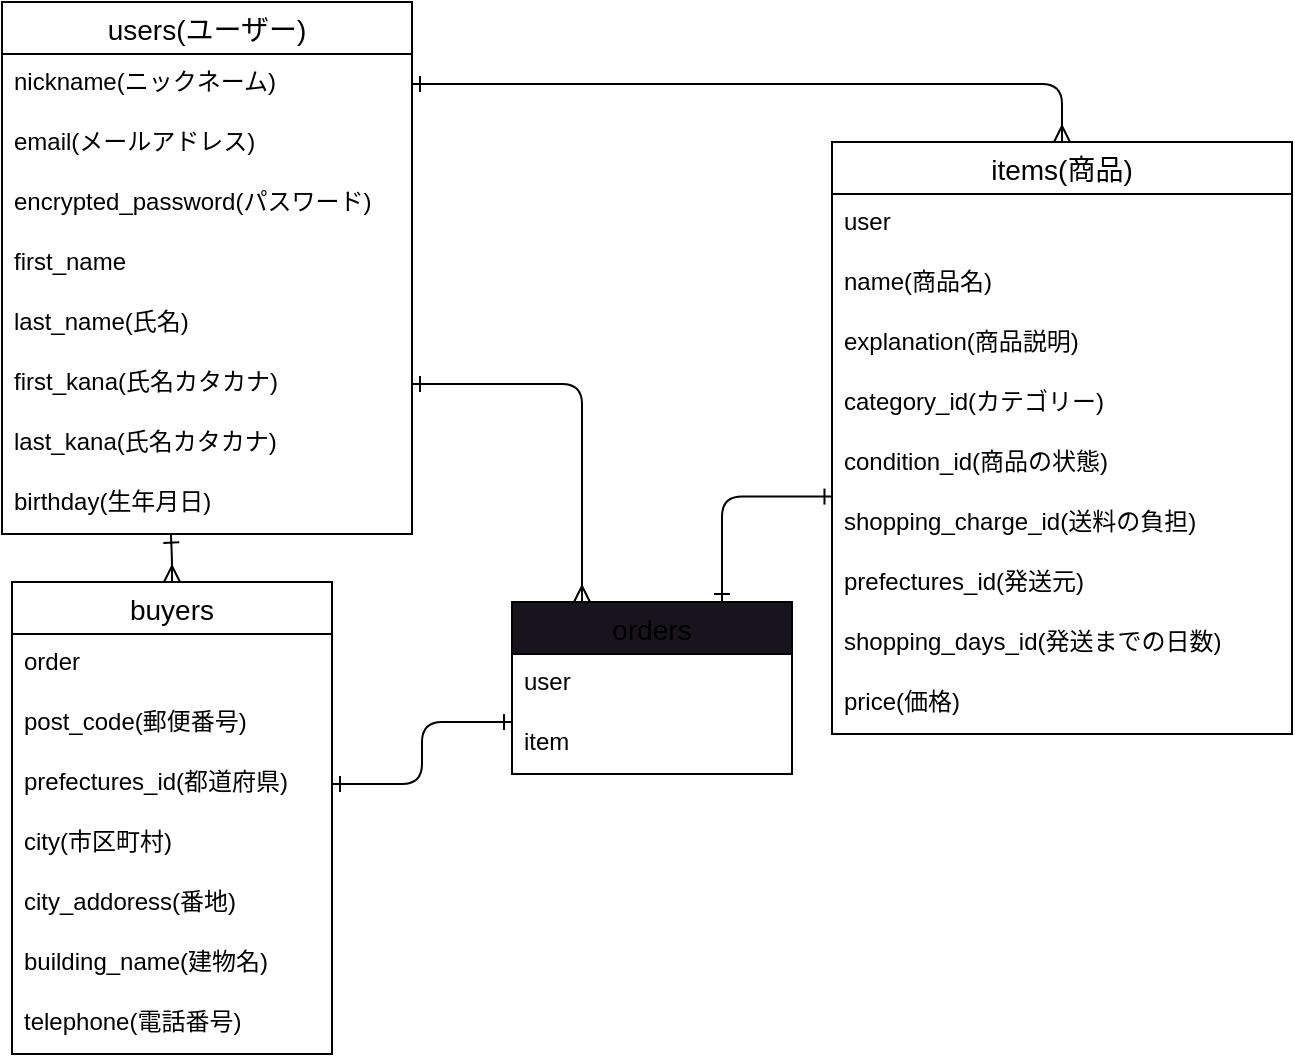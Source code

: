 <mxfile>
    <diagram id="hBhVUn458CZT0cItxljj" name="ページ3">
        <mxGraphModel dx="837" dy="552" grid="1" gridSize="10" guides="1" tooltips="1" connect="1" arrows="1" fold="1" page="1" pageScale="1" pageWidth="827" pageHeight="1169" math="0" shadow="0">
            <root>
                <mxCell id="0"/>
                <mxCell id="1" parent="0"/>
                <mxCell id="Ea6Bec1mbJExKDXvfB3p-1" value="users(ユーザー)" style="swimlane;fontStyle=0;childLayout=stackLayout;horizontal=1;startSize=26;horizontalStack=0;resizeParent=1;resizeParentMax=0;resizeLast=0;collapsible=1;marginBottom=0;align=center;fontSize=14;strokeWidth=1;fillColor=none;" vertex="1" parent="1">
                    <mxGeometry x="15" y="10" width="205" height="266" as="geometry"/>
                </mxCell>
                <mxCell id="Ea6Bec1mbJExKDXvfB3p-2" value="nickname(ニックネーム)   " style="text;strokeColor=none;fillColor=none;spacingLeft=4;spacingRight=4;overflow=hidden;rotatable=0;points=[[0,0.5],[1,0.5]];portConstraint=eastwest;fontSize=12;strokeWidth=1;" vertex="1" parent="Ea6Bec1mbJExKDXvfB3p-1">
                    <mxGeometry y="26" width="205" height="30" as="geometry"/>
                </mxCell>
                <mxCell id="Ea6Bec1mbJExKDXvfB3p-3" value="email(メールアドレス)" style="text;strokeColor=none;fillColor=none;spacingLeft=4;spacingRight=4;overflow=hidden;rotatable=0;points=[[0,0.5],[1,0.5]];portConstraint=eastwest;fontSize=12;strokeWidth=1;" vertex="1" parent="Ea6Bec1mbJExKDXvfB3p-1">
                    <mxGeometry y="56" width="205" height="30" as="geometry"/>
                </mxCell>
                <mxCell id="Ea6Bec1mbJExKDXvfB3p-4" value="encrypted_password(パスワード)" style="text;strokeColor=none;fillColor=none;spacingLeft=4;spacingRight=4;overflow=hidden;rotatable=0;points=[[0,0.5],[1,0.5]];portConstraint=eastwest;fontSize=12;strokeWidth=1;" vertex="1" parent="Ea6Bec1mbJExKDXvfB3p-1">
                    <mxGeometry y="86" width="205" height="30" as="geometry"/>
                </mxCell>
                <mxCell id="Ea6Bec1mbJExKDXvfB3p-5" value="first_name" style="text;strokeColor=none;fillColor=none;spacingLeft=4;spacingRight=4;overflow=hidden;rotatable=0;points=[[0,0.5],[1,0.5]];portConstraint=eastwest;fontSize=12;strokeWidth=1;" vertex="1" parent="Ea6Bec1mbJExKDXvfB3p-1">
                    <mxGeometry y="116" width="205" height="30" as="geometry"/>
                </mxCell>
                <mxCell id="Ea6Bec1mbJExKDXvfB3p-6" value="last_name(氏名)" style="text;strokeColor=none;fillColor=none;spacingLeft=4;spacingRight=4;overflow=hidden;rotatable=0;points=[[0,0.5],[1,0.5]];portConstraint=eastwest;fontSize=12;strokeWidth=1;" vertex="1" parent="Ea6Bec1mbJExKDXvfB3p-1">
                    <mxGeometry y="146" width="205" height="30" as="geometry"/>
                </mxCell>
                <mxCell id="Ea6Bec1mbJExKDXvfB3p-7" value="first_kana(氏名カタカナ)" style="text;strokeColor=none;fillColor=none;spacingLeft=4;spacingRight=4;overflow=hidden;rotatable=0;points=[[0,0.5],[1,0.5]];portConstraint=eastwest;fontSize=12;strokeWidth=1;" vertex="1" parent="Ea6Bec1mbJExKDXvfB3p-1">
                    <mxGeometry y="176" width="205" height="30" as="geometry"/>
                </mxCell>
                <mxCell id="Ea6Bec1mbJExKDXvfB3p-8" value="last_kana(氏名カタカナ)" style="text;strokeColor=none;fillColor=none;spacingLeft=4;spacingRight=4;overflow=hidden;rotatable=0;points=[[0,0.5],[1,0.5]];portConstraint=eastwest;fontSize=12;strokeWidth=1;" vertex="1" parent="Ea6Bec1mbJExKDXvfB3p-1">
                    <mxGeometry y="206" width="205" height="30" as="geometry"/>
                </mxCell>
                <mxCell id="Ea6Bec1mbJExKDXvfB3p-9" value="birthday(生年月日)" style="text;strokeColor=none;fillColor=none;spacingLeft=4;spacingRight=4;overflow=hidden;rotatable=0;points=[[0,0.5],[1,0.5]];portConstraint=eastwest;fontSize=12;strokeWidth=1;" vertex="1" parent="Ea6Bec1mbJExKDXvfB3p-1">
                    <mxGeometry y="236" width="205" height="30" as="geometry"/>
                </mxCell>
                <mxCell id="Ea6Bec1mbJExKDXvfB3p-10" value="items(商品)" style="swimlane;fontStyle=0;childLayout=stackLayout;horizontal=1;startSize=26;horizontalStack=0;resizeParent=1;resizeParentMax=0;resizeLast=0;collapsible=1;marginBottom=0;align=center;fontSize=14;strokeWidth=1;fillColor=none;" vertex="1" parent="1">
                    <mxGeometry x="430" y="80" width="230" height="296" as="geometry"/>
                </mxCell>
                <mxCell id="Ea6Bec1mbJExKDXvfB3p-11" value="user" style="text;strokeColor=none;fillColor=none;spacingLeft=4;spacingRight=4;overflow=hidden;rotatable=0;points=[[0,0.5],[1,0.5]];portConstraint=eastwest;fontSize=12;strokeWidth=1;" vertex="1" parent="Ea6Bec1mbJExKDXvfB3p-10">
                    <mxGeometry y="26" width="230" height="30" as="geometry"/>
                </mxCell>
                <mxCell id="Ea6Bec1mbJExKDXvfB3p-12" value="name(商品名)" style="text;strokeColor=none;fillColor=none;spacingLeft=4;spacingRight=4;overflow=hidden;rotatable=0;points=[[0,0.5],[1,0.5]];portConstraint=eastwest;fontSize=12;strokeWidth=1;" vertex="1" parent="Ea6Bec1mbJExKDXvfB3p-10">
                    <mxGeometry y="56" width="230" height="30" as="geometry"/>
                </mxCell>
                <mxCell id="Ea6Bec1mbJExKDXvfB3p-13" value="explanation(商品説明)" style="text;strokeColor=none;fillColor=none;spacingLeft=4;spacingRight=4;overflow=hidden;rotatable=0;points=[[0,0.5],[1,0.5]];portConstraint=eastwest;fontSize=12;strokeWidth=1;" vertex="1" parent="Ea6Bec1mbJExKDXvfB3p-10">
                    <mxGeometry y="86" width="230" height="30" as="geometry"/>
                </mxCell>
                <mxCell id="Ea6Bec1mbJExKDXvfB3p-14" value="category_id(カテゴリー)" style="text;strokeColor=none;fillColor=none;spacingLeft=4;spacingRight=4;overflow=hidden;rotatable=0;points=[[0,0.5],[1,0.5]];portConstraint=eastwest;fontSize=12;strokeWidth=1;" vertex="1" parent="Ea6Bec1mbJExKDXvfB3p-10">
                    <mxGeometry y="116" width="230" height="30" as="geometry"/>
                </mxCell>
                <mxCell id="Ea6Bec1mbJExKDXvfB3p-15" value="condition_id(商品の状態)" style="text;strokeColor=none;fillColor=none;spacingLeft=4;spacingRight=4;overflow=hidden;rotatable=0;points=[[0,0.5],[1,0.5]];portConstraint=eastwest;fontSize=12;strokeWidth=1;" vertex="1" parent="Ea6Bec1mbJExKDXvfB3p-10">
                    <mxGeometry y="146" width="230" height="30" as="geometry"/>
                </mxCell>
                <mxCell id="Ea6Bec1mbJExKDXvfB3p-16" value="shopping_charge_id(送料の負担)" style="text;strokeColor=none;fillColor=none;spacingLeft=4;spacingRight=4;overflow=hidden;rotatable=0;points=[[0,0.5],[1,0.5]];portConstraint=eastwest;fontSize=12;strokeWidth=1;" vertex="1" parent="Ea6Bec1mbJExKDXvfB3p-10">
                    <mxGeometry y="176" width="230" height="30" as="geometry"/>
                </mxCell>
                <mxCell id="Ea6Bec1mbJExKDXvfB3p-17" value="prefectures_id(発送元)" style="text;strokeColor=none;fillColor=none;spacingLeft=4;spacingRight=4;overflow=hidden;rotatable=0;points=[[0,0.5],[1,0.5]];portConstraint=eastwest;fontSize=12;strokeWidth=1;" vertex="1" parent="Ea6Bec1mbJExKDXvfB3p-10">
                    <mxGeometry y="206" width="230" height="30" as="geometry"/>
                </mxCell>
                <mxCell id="Ea6Bec1mbJExKDXvfB3p-18" value="shopping_days_id(発送までの日数)" style="text;strokeColor=none;fillColor=none;spacingLeft=4;spacingRight=4;overflow=hidden;rotatable=0;points=[[0,0.5],[1,0.5]];portConstraint=eastwest;fontSize=12;strokeWidth=1;" vertex="1" parent="Ea6Bec1mbJExKDXvfB3p-10">
                    <mxGeometry y="236" width="230" height="30" as="geometry"/>
                </mxCell>
                <mxCell id="Ea6Bec1mbJExKDXvfB3p-19" value="price(価格)" style="text;strokeColor=none;fillColor=none;spacingLeft=4;spacingRight=4;overflow=hidden;rotatable=0;points=[[0,0.5],[1,0.5]];portConstraint=eastwest;fontSize=12;strokeWidth=1;" vertex="1" parent="Ea6Bec1mbJExKDXvfB3p-10">
                    <mxGeometry y="266" width="230" height="30" as="geometry"/>
                </mxCell>
                <mxCell id="Ea6Bec1mbJExKDXvfB3p-20" style="edgeStyle=orthogonalEdgeStyle;html=1;exitX=0.5;exitY=0;exitDx=0;exitDy=0;startArrow=ERmany;startFill=0;endArrow=ERone;endFill=0;entryX=0.412;entryY=1.01;entryDx=0;entryDy=0;entryPerimeter=0;" edge="1" parent="1" source="Ea6Bec1mbJExKDXvfB3p-21" target="Ea6Bec1mbJExKDXvfB3p-9">
                    <mxGeometry relative="1" as="geometry">
                        <mxPoint x="100" y="220" as="targetPoint"/>
                    </mxGeometry>
                </mxCell>
                <mxCell id="Ea6Bec1mbJExKDXvfB3p-21" value=" buyers" style="swimlane;fontStyle=0;childLayout=stackLayout;horizontal=1;startSize=26;horizontalStack=0;resizeParent=1;resizeParentMax=0;resizeLast=0;collapsible=1;marginBottom=0;align=center;fontSize=14;strokeWidth=1;fillColor=none;" vertex="1" parent="1">
                    <mxGeometry x="20" y="300" width="160" height="236" as="geometry"/>
                </mxCell>
                <mxCell id="Ea6Bec1mbJExKDXvfB3p-22" value="order" style="text;strokeColor=none;fillColor=none;spacingLeft=4;spacingRight=4;overflow=hidden;rotatable=0;points=[[0,0.5],[1,0.5]];portConstraint=eastwest;fontSize=12;strokeWidth=1;" vertex="1" parent="Ea6Bec1mbJExKDXvfB3p-21">
                    <mxGeometry y="26" width="160" height="30" as="geometry"/>
                </mxCell>
                <mxCell id="Ea6Bec1mbJExKDXvfB3p-23" value="post_code(郵便番号)" style="text;strokeColor=none;fillColor=none;spacingLeft=4;spacingRight=4;overflow=hidden;rotatable=0;points=[[0,0.5],[1,0.5]];portConstraint=eastwest;fontSize=12;strokeWidth=1;" vertex="1" parent="Ea6Bec1mbJExKDXvfB3p-21">
                    <mxGeometry y="56" width="160" height="30" as="geometry"/>
                </mxCell>
                <mxCell id="Ea6Bec1mbJExKDXvfB3p-24" value="prefectures_id(都道府県)" style="text;strokeColor=none;fillColor=none;spacingLeft=4;spacingRight=4;overflow=hidden;rotatable=0;points=[[0,0.5],[1,0.5]];portConstraint=eastwest;fontSize=12;strokeWidth=1;" vertex="1" parent="Ea6Bec1mbJExKDXvfB3p-21">
                    <mxGeometry y="86" width="160" height="30" as="geometry"/>
                </mxCell>
                <mxCell id="Ea6Bec1mbJExKDXvfB3p-25" value="city(市区町村)" style="text;strokeColor=none;fillColor=none;spacingLeft=4;spacingRight=4;overflow=hidden;rotatable=0;points=[[0,0.5],[1,0.5]];portConstraint=eastwest;fontSize=12;strokeWidth=1;" vertex="1" parent="Ea6Bec1mbJExKDXvfB3p-21">
                    <mxGeometry y="116" width="160" height="30" as="geometry"/>
                </mxCell>
                <mxCell id="Ea6Bec1mbJExKDXvfB3p-26" value="city_addoress(番地)" style="text;strokeColor=none;fillColor=none;spacingLeft=4;spacingRight=4;overflow=hidden;rotatable=0;points=[[0,0.5],[1,0.5]];portConstraint=eastwest;fontSize=12;strokeWidth=1;" vertex="1" parent="Ea6Bec1mbJExKDXvfB3p-21">
                    <mxGeometry y="146" width="160" height="30" as="geometry"/>
                </mxCell>
                <mxCell id="Ea6Bec1mbJExKDXvfB3p-27" value="building_name(建物名)" style="text;strokeColor=none;fillColor=none;spacingLeft=4;spacingRight=4;overflow=hidden;rotatable=0;points=[[0,0.5],[1,0.5]];portConstraint=eastwest;fontSize=12;strokeWidth=1;" vertex="1" parent="Ea6Bec1mbJExKDXvfB3p-21">
                    <mxGeometry y="176" width="160" height="30" as="geometry"/>
                </mxCell>
                <mxCell id="Ea6Bec1mbJExKDXvfB3p-28" value="telephone(電話番号)" style="text;strokeColor=none;fillColor=none;spacingLeft=4;spacingRight=4;overflow=hidden;rotatable=0;points=[[0,0.5],[1,0.5]];portConstraint=eastwest;fontSize=12;strokeWidth=1;" vertex="1" parent="Ea6Bec1mbJExKDXvfB3p-21">
                    <mxGeometry y="206" width="160" height="30" as="geometry"/>
                </mxCell>
                <mxCell id="Ea6Bec1mbJExKDXvfB3p-29" style="edgeStyle=orthogonalEdgeStyle;html=1;exitX=1;exitY=0.5;exitDx=0;exitDy=0;entryX=0.5;entryY=0;entryDx=0;entryDy=0;endArrow=ERmany;endFill=0;startArrow=ERone;startFill=0;" edge="1" parent="1" source="Ea6Bec1mbJExKDXvfB3p-2" target="Ea6Bec1mbJExKDXvfB3p-10">
                    <mxGeometry relative="1" as="geometry"/>
                </mxCell>
                <mxCell id="Ea6Bec1mbJExKDXvfB3p-30" style="edgeStyle=orthogonalEdgeStyle;html=1;startArrow=ERone;startFill=0;endArrow=ERone;endFill=0;exitX=1;exitY=0.5;exitDx=0;exitDy=0;entryX=0;entryY=0.133;entryDx=0;entryDy=0;entryPerimeter=0;" edge="1" parent="1" source="Ea6Bec1mbJExKDXvfB3p-24" target="Ea6Bec1mbJExKDXvfB3p-35">
                    <mxGeometry relative="1" as="geometry">
                        <mxPoint x="250" y="370" as="targetPoint"/>
                        <mxPoint x="190" y="380" as="sourcePoint"/>
                        <Array as="points"/>
                    </mxGeometry>
                </mxCell>
                <mxCell id="Ea6Bec1mbJExKDXvfB3p-31" style="edgeStyle=orthogonalEdgeStyle;html=1;exitX=0.25;exitY=0;exitDx=0;exitDy=0;entryX=1;entryY=0.5;entryDx=0;entryDy=0;startArrow=ERmany;startFill=0;endArrow=ERone;endFill=0;" edge="1" parent="1" source="Ea6Bec1mbJExKDXvfB3p-33" target="Ea6Bec1mbJExKDXvfB3p-7">
                    <mxGeometry relative="1" as="geometry"/>
                </mxCell>
                <mxCell id="Ea6Bec1mbJExKDXvfB3p-32" style="edgeStyle=orthogonalEdgeStyle;html=1;exitX=0.75;exitY=0;exitDx=0;exitDy=0;entryX=0.001;entryY=0.043;entryDx=0;entryDy=0;entryPerimeter=0;startArrow=ERone;startFill=0;endArrow=ERone;endFill=0;" edge="1" parent="1" source="Ea6Bec1mbJExKDXvfB3p-33" target="Ea6Bec1mbJExKDXvfB3p-16">
                    <mxGeometry relative="1" as="geometry"/>
                </mxCell>
                <mxCell id="Ea6Bec1mbJExKDXvfB3p-33" value="orders" style="swimlane;fontStyle=0;childLayout=stackLayout;horizontal=1;startSize=26;horizontalStack=0;resizeParent=1;resizeParentMax=0;resizeLast=0;collapsible=1;marginBottom=0;align=center;fontSize=14;strokeWidth=1;fillColor=#18141D;gradientColor=none;" vertex="1" parent="1">
                    <mxGeometry x="270" y="310" width="140" height="86" as="geometry"/>
                </mxCell>
                <mxCell id="Ea6Bec1mbJExKDXvfB3p-34" value="user" style="text;strokeColor=none;fillColor=none;spacingLeft=4;spacingRight=4;overflow=hidden;rotatable=0;points=[[0,0.5],[1,0.5]];portConstraint=eastwest;fontSize=12;strokeWidth=1;" vertex="1" parent="Ea6Bec1mbJExKDXvfB3p-33">
                    <mxGeometry y="26" width="140" height="30" as="geometry"/>
                </mxCell>
                <mxCell id="Ea6Bec1mbJExKDXvfB3p-35" value="item" style="text;strokeColor=none;fillColor=none;spacingLeft=4;spacingRight=4;overflow=hidden;rotatable=0;points=[[0,0.5],[1,0.5]];portConstraint=eastwest;fontSize=12;strokeWidth=1;" vertex="1" parent="Ea6Bec1mbJExKDXvfB3p-33">
                    <mxGeometry y="56" width="140" height="30" as="geometry"/>
                </mxCell>
            </root>
        </mxGraphModel>
    </diagram>
    <diagram id="EIldHDUh7eOKgzKDG3SQ" name="ページ2">
        <mxGraphModel dx="753" dy="497" grid="1" gridSize="10" guides="1" tooltips="1" connect="1" arrows="1" fold="1" page="1" pageScale="1" pageWidth="827" pageHeight="1169" math="0" shadow="0">
            <root>
                <mxCell id="0"/>
                <mxCell id="1" parent="0"/>
                <mxCell id="mTQw_-cZSrOH_HLuud9X-1" value="users(ユーザー)" style="swimlane;fontStyle=0;childLayout=stackLayout;horizontal=1;startSize=26;horizontalStack=0;resizeParent=1;resizeParentMax=0;resizeLast=0;collapsible=1;marginBottom=0;align=center;fontSize=14;strokeWidth=1;fillColor=none;" vertex="1" parent="1">
                    <mxGeometry x="15" y="10" width="205" height="266" as="geometry"/>
                </mxCell>
                <mxCell id="mTQw_-cZSrOH_HLuud9X-2" value="nickname(ニックネーム)   " style="text;strokeColor=none;fillColor=none;spacingLeft=4;spacingRight=4;overflow=hidden;rotatable=0;points=[[0,0.5],[1,0.5]];portConstraint=eastwest;fontSize=12;strokeWidth=1;" vertex="1" parent="mTQw_-cZSrOH_HLuud9X-1">
                    <mxGeometry y="26" width="205" height="30" as="geometry"/>
                </mxCell>
                <mxCell id="mTQw_-cZSrOH_HLuud9X-3" value="email(メールアドレス)" style="text;strokeColor=none;fillColor=none;spacingLeft=4;spacingRight=4;overflow=hidden;rotatable=0;points=[[0,0.5],[1,0.5]];portConstraint=eastwest;fontSize=12;strokeWidth=1;" vertex="1" parent="mTQw_-cZSrOH_HLuud9X-1">
                    <mxGeometry y="56" width="205" height="30" as="geometry"/>
                </mxCell>
                <mxCell id="mTQw_-cZSrOH_HLuud9X-4" value="encrypted_password(パスワード)" style="text;strokeColor=none;fillColor=none;spacingLeft=4;spacingRight=4;overflow=hidden;rotatable=0;points=[[0,0.5],[1,0.5]];portConstraint=eastwest;fontSize=12;strokeWidth=1;" vertex="1" parent="mTQw_-cZSrOH_HLuud9X-1">
                    <mxGeometry y="86" width="205" height="30" as="geometry"/>
                </mxCell>
                <mxCell id="mTQw_-cZSrOH_HLuud9X-5" value="first_name" style="text;strokeColor=none;fillColor=none;spacingLeft=4;spacingRight=4;overflow=hidden;rotatable=0;points=[[0,0.5],[1,0.5]];portConstraint=eastwest;fontSize=12;strokeWidth=1;" vertex="1" parent="mTQw_-cZSrOH_HLuud9X-1">
                    <mxGeometry y="116" width="205" height="30" as="geometry"/>
                </mxCell>
                <mxCell id="3-h1jB0axrMuEB56o5G_-6" value="last_name(氏名)" style="text;strokeColor=none;fillColor=none;spacingLeft=4;spacingRight=4;overflow=hidden;rotatable=0;points=[[0,0.5],[1,0.5]];portConstraint=eastwest;fontSize=12;strokeWidth=1;" vertex="1" parent="mTQw_-cZSrOH_HLuud9X-1">
                    <mxGeometry y="146" width="205" height="30" as="geometry"/>
                </mxCell>
                <mxCell id="mTQw_-cZSrOH_HLuud9X-6" value="first_kana(氏名カタカナ)" style="text;strokeColor=none;fillColor=none;spacingLeft=4;spacingRight=4;overflow=hidden;rotatable=0;points=[[0,0.5],[1,0.5]];portConstraint=eastwest;fontSize=12;strokeWidth=1;" vertex="1" parent="mTQw_-cZSrOH_HLuud9X-1">
                    <mxGeometry y="176" width="205" height="30" as="geometry"/>
                </mxCell>
                <mxCell id="3-h1jB0axrMuEB56o5G_-7" value="last_kana(氏名カタカナ)" style="text;strokeColor=none;fillColor=none;spacingLeft=4;spacingRight=4;overflow=hidden;rotatable=0;points=[[0,0.5],[1,0.5]];portConstraint=eastwest;fontSize=12;strokeWidth=1;" vertex="1" parent="mTQw_-cZSrOH_HLuud9X-1">
                    <mxGeometry y="206" width="205" height="30" as="geometry"/>
                </mxCell>
                <mxCell id="mTQw_-cZSrOH_HLuud9X-7" value="birthday(生年月日)" style="text;strokeColor=none;fillColor=none;spacingLeft=4;spacingRight=4;overflow=hidden;rotatable=0;points=[[0,0.5],[1,0.5]];portConstraint=eastwest;fontSize=12;strokeWidth=1;" vertex="1" parent="mTQw_-cZSrOH_HLuud9X-1">
                    <mxGeometry y="236" width="205" height="30" as="geometry"/>
                </mxCell>
                <mxCell id="mTQw_-cZSrOH_HLuud9X-8" value="items(商品)" style="swimlane;fontStyle=0;childLayout=stackLayout;horizontal=1;startSize=26;horizontalStack=0;resizeParent=1;resizeParentMax=0;resizeLast=0;collapsible=1;marginBottom=0;align=center;fontSize=14;strokeWidth=1;fillColor=none;" vertex="1" parent="1">
                    <mxGeometry x="430" y="80" width="230" height="296" as="geometry"/>
                </mxCell>
                <mxCell id="mTQw_-cZSrOH_HLuud9X-10" value="user" style="text;strokeColor=none;fillColor=none;spacingLeft=4;spacingRight=4;overflow=hidden;rotatable=0;points=[[0,0.5],[1,0.5]];portConstraint=eastwest;fontSize=12;strokeWidth=1;" vertex="1" parent="mTQw_-cZSrOH_HLuud9X-8">
                    <mxGeometry y="26" width="230" height="30" as="geometry"/>
                </mxCell>
                <mxCell id="3-h1jB0axrMuEB56o5G_-5" value="name(商品名)" style="text;strokeColor=none;fillColor=none;spacingLeft=4;spacingRight=4;overflow=hidden;rotatable=0;points=[[0,0.5],[1,0.5]];portConstraint=eastwest;fontSize=12;strokeWidth=1;" vertex="1" parent="mTQw_-cZSrOH_HLuud9X-8">
                    <mxGeometry y="56" width="230" height="30" as="geometry"/>
                </mxCell>
                <mxCell id="mTQw_-cZSrOH_HLuud9X-11" value="explanation(商品説明)" style="text;strokeColor=none;fillColor=none;spacingLeft=4;spacingRight=4;overflow=hidden;rotatable=0;points=[[0,0.5],[1,0.5]];portConstraint=eastwest;fontSize=12;strokeWidth=1;" vertex="1" parent="mTQw_-cZSrOH_HLuud9X-8">
                    <mxGeometry y="86" width="230" height="30" as="geometry"/>
                </mxCell>
                <mxCell id="mTQw_-cZSrOH_HLuud9X-12" value="category_id(カテゴリー)" style="text;strokeColor=none;fillColor=none;spacingLeft=4;spacingRight=4;overflow=hidden;rotatable=0;points=[[0,0.5],[1,0.5]];portConstraint=eastwest;fontSize=12;strokeWidth=1;" vertex="1" parent="mTQw_-cZSrOH_HLuud9X-8">
                    <mxGeometry y="116" width="230" height="30" as="geometry"/>
                </mxCell>
                <mxCell id="mTQw_-cZSrOH_HLuud9X-13" value="condition_id(商品の状態)" style="text;strokeColor=none;fillColor=none;spacingLeft=4;spacingRight=4;overflow=hidden;rotatable=0;points=[[0,0.5],[1,0.5]];portConstraint=eastwest;fontSize=12;strokeWidth=1;" vertex="1" parent="mTQw_-cZSrOH_HLuud9X-8">
                    <mxGeometry y="146" width="230" height="30" as="geometry"/>
                </mxCell>
                <mxCell id="mTQw_-cZSrOH_HLuud9X-14" value="shopping_charge_id(送料の負担)" style="text;strokeColor=none;fillColor=none;spacingLeft=4;spacingRight=4;overflow=hidden;rotatable=0;points=[[0,0.5],[1,0.5]];portConstraint=eastwest;fontSize=12;strokeWidth=1;" vertex="1" parent="mTQw_-cZSrOH_HLuud9X-8">
                    <mxGeometry y="176" width="230" height="30" as="geometry"/>
                </mxCell>
                <mxCell id="mTQw_-cZSrOH_HLuud9X-15" value="shopping_address_id(発送元)" style="text;strokeColor=none;fillColor=none;spacingLeft=4;spacingRight=4;overflow=hidden;rotatable=0;points=[[0,0.5],[1,0.5]];portConstraint=eastwest;fontSize=12;strokeWidth=1;" vertex="1" parent="mTQw_-cZSrOH_HLuud9X-8">
                    <mxGeometry y="206" width="230" height="30" as="geometry"/>
                </mxCell>
                <mxCell id="mTQw_-cZSrOH_HLuud9X-16" value="shopping_days_id(発送までの日数)" style="text;strokeColor=none;fillColor=none;spacingLeft=4;spacingRight=4;overflow=hidden;rotatable=0;points=[[0,0.5],[1,0.5]];portConstraint=eastwest;fontSize=12;strokeWidth=1;" vertex="1" parent="mTQw_-cZSrOH_HLuud9X-8">
                    <mxGeometry y="236" width="230" height="30" as="geometry"/>
                </mxCell>
                <mxCell id="mTQw_-cZSrOH_HLuud9X-17" value="price(価格)" style="text;strokeColor=none;fillColor=none;spacingLeft=4;spacingRight=4;overflow=hidden;rotatable=0;points=[[0,0.5],[1,0.5]];portConstraint=eastwest;fontSize=12;strokeWidth=1;" vertex="1" parent="mTQw_-cZSrOH_HLuud9X-8">
                    <mxGeometry y="266" width="230" height="30" as="geometry"/>
                </mxCell>
                <mxCell id="mTQw_-cZSrOH_HLuud9X-18" style="edgeStyle=orthogonalEdgeStyle;html=1;exitX=0.5;exitY=0;exitDx=0;exitDy=0;startArrow=ERmany;startFill=0;endArrow=ERone;endFill=0;entryX=0.412;entryY=1.01;entryDx=0;entryDy=0;entryPerimeter=0;" edge="1" parent="1" source="mTQw_-cZSrOH_HLuud9X-19" target="mTQw_-cZSrOH_HLuud9X-7">
                    <mxGeometry relative="1" as="geometry">
                        <mxPoint x="100" y="220" as="targetPoint"/>
                    </mxGeometry>
                </mxCell>
                <mxCell id="mTQw_-cZSrOH_HLuud9X-19" value=" buyers" style="swimlane;fontStyle=0;childLayout=stackLayout;horizontal=1;startSize=26;horizontalStack=0;resizeParent=1;resizeParentMax=0;resizeLast=0;collapsible=1;marginBottom=0;align=center;fontSize=14;strokeWidth=1;fillColor=none;" vertex="1" parent="1">
                    <mxGeometry x="20" y="300" width="160" height="236" as="geometry"/>
                </mxCell>
                <mxCell id="3-h1jB0axrMuEB56o5G_-9" value="order" style="text;strokeColor=none;fillColor=none;spacingLeft=4;spacingRight=4;overflow=hidden;rotatable=0;points=[[0,0.5],[1,0.5]];portConstraint=eastwest;fontSize=12;strokeWidth=1;" vertex="1" parent="mTQw_-cZSrOH_HLuud9X-19">
                    <mxGeometry y="26" width="160" height="30" as="geometry"/>
                </mxCell>
                <mxCell id="mTQw_-cZSrOH_HLuud9X-20" value="post_code(郵便番号)" style="text;strokeColor=none;fillColor=none;spacingLeft=4;spacingRight=4;overflow=hidden;rotatable=0;points=[[0,0.5],[1,0.5]];portConstraint=eastwest;fontSize=12;strokeWidth=1;" vertex="1" parent="mTQw_-cZSrOH_HLuud9X-19">
                    <mxGeometry y="56" width="160" height="30" as="geometry"/>
                </mxCell>
                <mxCell id="mTQw_-cZSrOH_HLuud9X-21" value="prefectures_id(都道府県)" style="text;strokeColor=none;fillColor=none;spacingLeft=4;spacingRight=4;overflow=hidden;rotatable=0;points=[[0,0.5],[1,0.5]];portConstraint=eastwest;fontSize=12;strokeWidth=1;" vertex="1" parent="mTQw_-cZSrOH_HLuud9X-19">
                    <mxGeometry y="86" width="160" height="30" as="geometry"/>
                </mxCell>
                <mxCell id="mTQw_-cZSrOH_HLuud9X-22" value="municipalities(市区町村)" style="text;strokeColor=none;fillColor=none;spacingLeft=4;spacingRight=4;overflow=hidden;rotatable=0;points=[[0,0.5],[1,0.5]];portConstraint=eastwest;fontSize=12;strokeWidth=1;" vertex="1" parent="mTQw_-cZSrOH_HLuud9X-19">
                    <mxGeometry y="116" width="160" height="30" as="geometry"/>
                </mxCell>
                <mxCell id="mTQw_-cZSrOH_HLuud9X-23" value="street_addoress(番地)" style="text;strokeColor=none;fillColor=none;spacingLeft=4;spacingRight=4;overflow=hidden;rotatable=0;points=[[0,0.5],[1,0.5]];portConstraint=eastwest;fontSize=12;strokeWidth=1;" vertex="1" parent="mTQw_-cZSrOH_HLuud9X-19">
                    <mxGeometry y="146" width="160" height="30" as="geometry"/>
                </mxCell>
                <mxCell id="mTQw_-cZSrOH_HLuud9X-24" value="building_name(建物名)" style="text;strokeColor=none;fillColor=none;spacingLeft=4;spacingRight=4;overflow=hidden;rotatable=0;points=[[0,0.5],[1,0.5]];portConstraint=eastwest;fontSize=12;strokeWidth=1;" vertex="1" parent="mTQw_-cZSrOH_HLuud9X-19">
                    <mxGeometry y="176" width="160" height="30" as="geometry"/>
                </mxCell>
                <mxCell id="mTQw_-cZSrOH_HLuud9X-25" value="telephone(電話番号)" style="text;strokeColor=none;fillColor=none;spacingLeft=4;spacingRight=4;overflow=hidden;rotatable=0;points=[[0,0.5],[1,0.5]];portConstraint=eastwest;fontSize=12;strokeWidth=1;" vertex="1" parent="mTQw_-cZSrOH_HLuud9X-19">
                    <mxGeometry y="206" width="160" height="30" as="geometry"/>
                </mxCell>
                <mxCell id="mTQw_-cZSrOH_HLuud9X-26" style="edgeStyle=orthogonalEdgeStyle;html=1;exitX=1;exitY=0.5;exitDx=0;exitDy=0;entryX=0.5;entryY=0;entryDx=0;entryDy=0;endArrow=ERmany;endFill=0;startArrow=ERone;startFill=0;" edge="1" parent="1" source="mTQw_-cZSrOH_HLuud9X-2" target="mTQw_-cZSrOH_HLuud9X-8">
                    <mxGeometry relative="1" as="geometry"/>
                </mxCell>
                <mxCell id="mTQw_-cZSrOH_HLuud9X-27" style="edgeStyle=orthogonalEdgeStyle;html=1;startArrow=ERone;startFill=0;endArrow=ERone;endFill=0;exitX=1;exitY=0.5;exitDx=0;exitDy=0;" edge="1" parent="1" source="mTQw_-cZSrOH_HLuud9X-21">
                    <mxGeometry relative="1" as="geometry">
                        <mxPoint x="270" y="371" as="targetPoint"/>
                        <mxPoint x="190" y="380" as="sourcePoint"/>
                        <Array as="points"/>
                    </mxGeometry>
                </mxCell>
                <mxCell id="3-h1jB0axrMuEB56o5G_-10" style="edgeStyle=orthogonalEdgeStyle;html=1;exitX=0.25;exitY=0;exitDx=0;exitDy=0;entryX=1;entryY=0.5;entryDx=0;entryDy=0;startArrow=ERmany;startFill=0;endArrow=ERone;endFill=0;" edge="1" parent="1" source="3-h1jB0axrMuEB56o5G_-1" target="mTQw_-cZSrOH_HLuud9X-6">
                    <mxGeometry relative="1" as="geometry"/>
                </mxCell>
                <mxCell id="3-h1jB0axrMuEB56o5G_-11" style="edgeStyle=orthogonalEdgeStyle;html=1;exitX=0.75;exitY=0;exitDx=0;exitDy=0;entryX=0.019;entryY=0.047;entryDx=0;entryDy=0;entryPerimeter=0;startArrow=ERone;startFill=0;endArrow=ERone;endFill=0;" edge="1" parent="1" source="3-h1jB0axrMuEB56o5G_-1" target="mTQw_-cZSrOH_HLuud9X-14">
                    <mxGeometry relative="1" as="geometry"/>
                </mxCell>
                <mxCell id="3-h1jB0axrMuEB56o5G_-1" value="orders" style="swimlane;fontStyle=0;childLayout=stackLayout;horizontal=1;startSize=26;horizontalStack=0;resizeParent=1;resizeParentMax=0;resizeLast=0;collapsible=1;marginBottom=0;align=center;fontSize=14;strokeWidth=1;fillColor=#18141D;gradientColor=none;" vertex="1" parent="1">
                    <mxGeometry x="270" y="310" width="140" height="86" as="geometry"/>
                </mxCell>
                <mxCell id="3-h1jB0axrMuEB56o5G_-2" value="user" style="text;strokeColor=none;fillColor=none;spacingLeft=4;spacingRight=4;overflow=hidden;rotatable=0;points=[[0,0.5],[1,0.5]];portConstraint=eastwest;fontSize=12;strokeWidth=1;" vertex="1" parent="3-h1jB0axrMuEB56o5G_-1">
                    <mxGeometry y="26" width="140" height="30" as="geometry"/>
                </mxCell>
                <mxCell id="3-h1jB0axrMuEB56o5G_-3" value="item" style="text;strokeColor=none;fillColor=none;spacingLeft=4;spacingRight=4;overflow=hidden;rotatable=0;points=[[0,0.5],[1,0.5]];portConstraint=eastwest;fontSize=12;strokeWidth=1;" vertex="1" parent="3-h1jB0axrMuEB56o5G_-1">
                    <mxGeometry y="56" width="140" height="30" as="geometry"/>
                </mxCell>
            </root>
        </mxGraphModel>
    </diagram>
</mxfile>